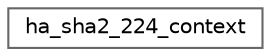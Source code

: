 digraph "Graphical Class Hierarchy"
{
 // LATEX_PDF_SIZE
  bgcolor="transparent";
  edge [fontname=Helvetica,fontsize=10,labelfontname=Helvetica,labelfontsize=10];
  node [fontname=Helvetica,fontsize=10,shape=box,height=0.2,width=0.4];
  rankdir="LR";
  Node0 [id="Node000000",label="ha_sha2_224_context",height=0.2,width=0.4,color="grey40", fillcolor="white", style="filled",URL="$db/dc6/structha__sha2__224__context.html",tooltip="Context structure for SHA-2 224-bit hashing."];
}

